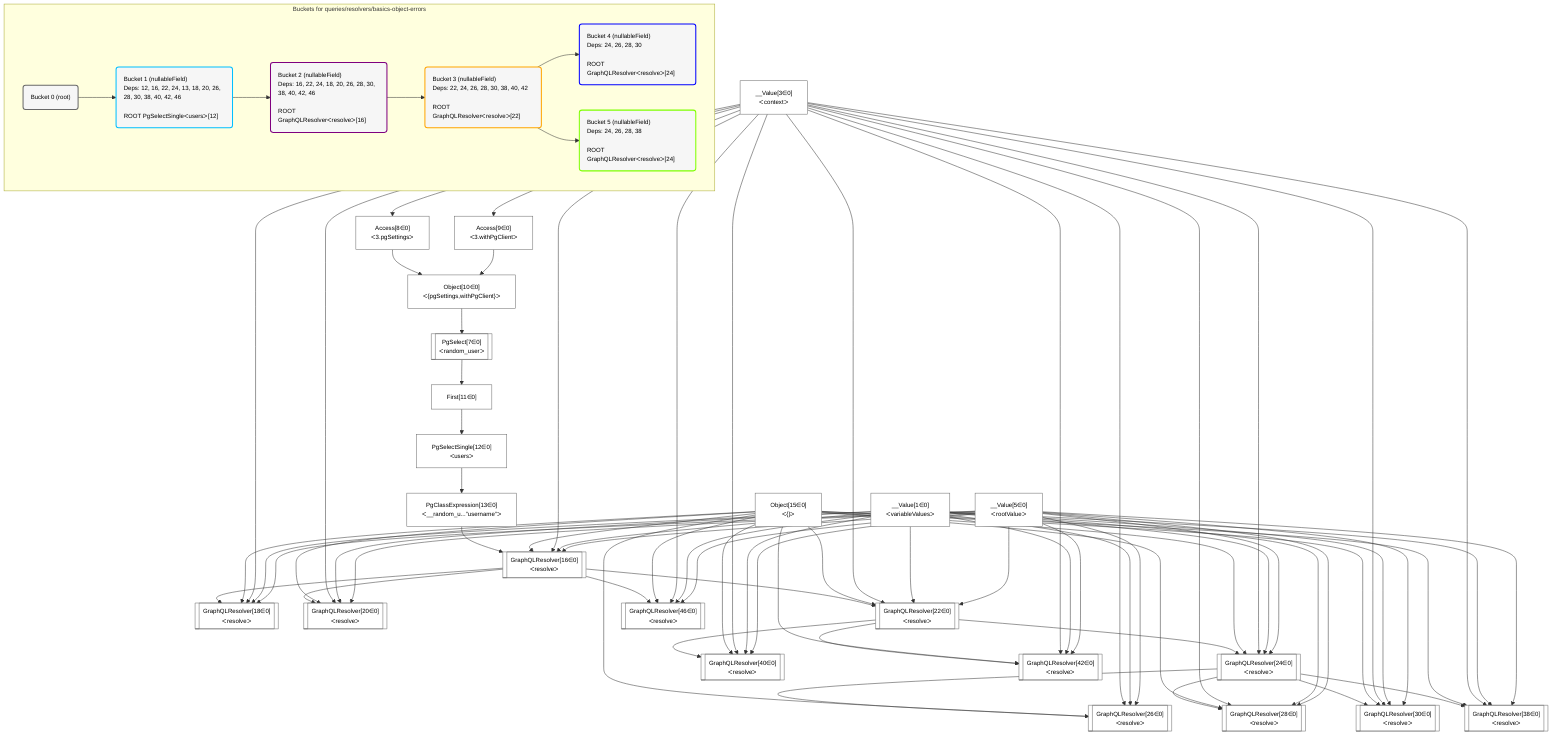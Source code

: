 %%{init: {'themeVariables': { 'fontSize': '12px'}}}%%
graph TD
    classDef path fill:#eee,stroke:#000,color:#000
    classDef plan fill:#fff,stroke-width:1px,color:#000
    classDef itemplan fill:#fff,stroke-width:2px,color:#000
    classDef sideeffectplan fill:#f00,stroke-width:2px,color:#000
    classDef bucket fill:#f6f6f6,color:#000,stroke-width:2px,text-align:left


    %% define steps
    __Value1["__Value[1∈0]<br />ᐸvariableValuesᐳ"]:::plan
    __Value3["__Value[3∈0]<br />ᐸcontextᐳ"]:::plan
    __Value5["__Value[5∈0]<br />ᐸrootValueᐳ"]:::plan
    Access8["Access[8∈0]<br />ᐸ3.pgSettingsᐳ"]:::plan
    Access9["Access[9∈0]<br />ᐸ3.withPgClientᐳ"]:::plan
    Object10["Object[10∈0]<br />ᐸ{pgSettings,withPgClient}ᐳ"]:::plan
    PgSelect7[["PgSelect[7∈0]<br />ᐸrandom_userᐳ"]]:::plan
    First11["First[11∈0]"]:::plan
    PgSelectSingle12["PgSelectSingle[12∈0]<br />ᐸusersᐳ"]:::plan
    PgClassExpression13["PgClassExpression[13∈0]<br />ᐸ__random_u...”username”ᐳ"]:::plan
    Object15["Object[15∈0]<br />ᐸ{}ᐳ"]:::plan
    GraphQLResolver16[["GraphQLResolver[16∈0]<br />ᐸresolveᐳ"]]:::plan
    GraphQLResolver18[["GraphQLResolver[18∈0]<br />ᐸresolveᐳ"]]:::plan
    GraphQLResolver20[["GraphQLResolver[20∈0]<br />ᐸresolveᐳ"]]:::plan
    GraphQLResolver22[["GraphQLResolver[22∈0]<br />ᐸresolveᐳ"]]:::plan
    GraphQLResolver24[["GraphQLResolver[24∈0]<br />ᐸresolveᐳ"]]:::plan
    GraphQLResolver26[["GraphQLResolver[26∈0]<br />ᐸresolveᐳ"]]:::plan
    GraphQLResolver28[["GraphQLResolver[28∈0]<br />ᐸresolveᐳ"]]:::plan
    GraphQLResolver30[["GraphQLResolver[30∈0]<br />ᐸresolveᐳ"]]:::plan
    GraphQLResolver38[["GraphQLResolver[38∈0]<br />ᐸresolveᐳ"]]:::plan
    GraphQLResolver40[["GraphQLResolver[40∈0]<br />ᐸresolveᐳ"]]:::plan
    GraphQLResolver42[["GraphQLResolver[42∈0]<br />ᐸresolveᐳ"]]:::plan
    GraphQLResolver46[["GraphQLResolver[46∈0]<br />ᐸresolveᐳ"]]:::plan

    %% plan dependencies
    __Value3 --> Access8
    __Value3 --> Access9
    Access8 & Access9 --> Object10
    Object10 --> PgSelect7
    PgSelect7 --> First11
    First11 --> PgSelectSingle12
    PgSelectSingle12 --> PgClassExpression13
    PgClassExpression13 & Object15 & __Value3 & __Value1 & __Value5 --> GraphQLResolver16
    GraphQLResolver16 & Object15 & __Value3 & __Value1 & __Value5 --> GraphQLResolver18
    GraphQLResolver16 & Object15 & __Value3 & __Value1 & __Value5 --> GraphQLResolver20
    GraphQLResolver16 & Object15 & __Value3 & __Value1 & __Value5 --> GraphQLResolver22
    GraphQLResolver22 & Object15 & __Value3 & __Value1 & __Value5 --> GraphQLResolver24
    GraphQLResolver24 & Object15 & __Value3 & __Value1 & __Value5 --> GraphQLResolver26
    GraphQLResolver24 & Object15 & __Value3 & __Value1 & __Value5 --> GraphQLResolver28
    GraphQLResolver24 & Object15 & __Value3 & __Value1 & __Value5 --> GraphQLResolver30
    GraphQLResolver24 & Object15 & __Value3 & __Value1 & __Value5 --> GraphQLResolver38
    GraphQLResolver22 & Object15 & __Value3 & __Value1 & __Value5 --> GraphQLResolver40
    GraphQLResolver22 & Object15 & __Value3 & __Value1 & __Value5 --> GraphQLResolver42
    GraphQLResolver16 & Object15 & __Value3 & __Value1 & __Value5 --> GraphQLResolver46

    subgraph "Buckets for queries/resolvers/basics-object-errors"
    Bucket0("Bucket 0 (root)"):::bucket
    classDef bucket0 stroke:#696969
    class Bucket0,__Value1,__Value3,__Value5,PgSelect7,Access8,Access9,Object10,First11,PgSelectSingle12,PgClassExpression13,Object15,GraphQLResolver16,GraphQLResolver18,GraphQLResolver20,GraphQLResolver22,GraphQLResolver24,GraphQLResolver26,GraphQLResolver28,GraphQLResolver30,GraphQLResolver38,GraphQLResolver40,GraphQLResolver42,GraphQLResolver46 bucket0
    Bucket1("Bucket 1 (nullableField)<br />Deps: 12, 16, 22, 24, 13, 18, 20, 26, 28, 30, 38, 40, 42, 46<br /><br />ROOT PgSelectSingleᐸusersᐳ[12]"):::bucket
    classDef bucket1 stroke:#00bfff
    class Bucket1 bucket1
    Bucket2("Bucket 2 (nullableField)<br />Deps: 16, 22, 24, 18, 20, 26, 28, 30, 38, 40, 42, 46<br /><br />ROOT GraphQLResolverᐸresolveᐳ[16]"):::bucket
    classDef bucket2 stroke:#7f007f
    class Bucket2 bucket2
    Bucket3("Bucket 3 (nullableField)<br />Deps: 22, 24, 26, 28, 30, 38, 40, 42<br /><br />ROOT GraphQLResolverᐸresolveᐳ[22]"):::bucket
    classDef bucket3 stroke:#ffa500
    class Bucket3 bucket3
    Bucket4("Bucket 4 (nullableField)<br />Deps: 24, 26, 28, 30<br /><br />ROOT GraphQLResolverᐸresolveᐳ[24]"):::bucket
    classDef bucket4 stroke:#0000ff
    class Bucket4 bucket4
    Bucket5("Bucket 5 (nullableField)<br />Deps: 24, 26, 28, 38<br /><br />ROOT GraphQLResolverᐸresolveᐳ[24]"):::bucket
    classDef bucket5 stroke:#7fff00
    class Bucket5 bucket5
    Bucket0 --> Bucket1
    Bucket1 --> Bucket2
    Bucket2 --> Bucket3
    Bucket3 --> Bucket4 & Bucket5
    end
